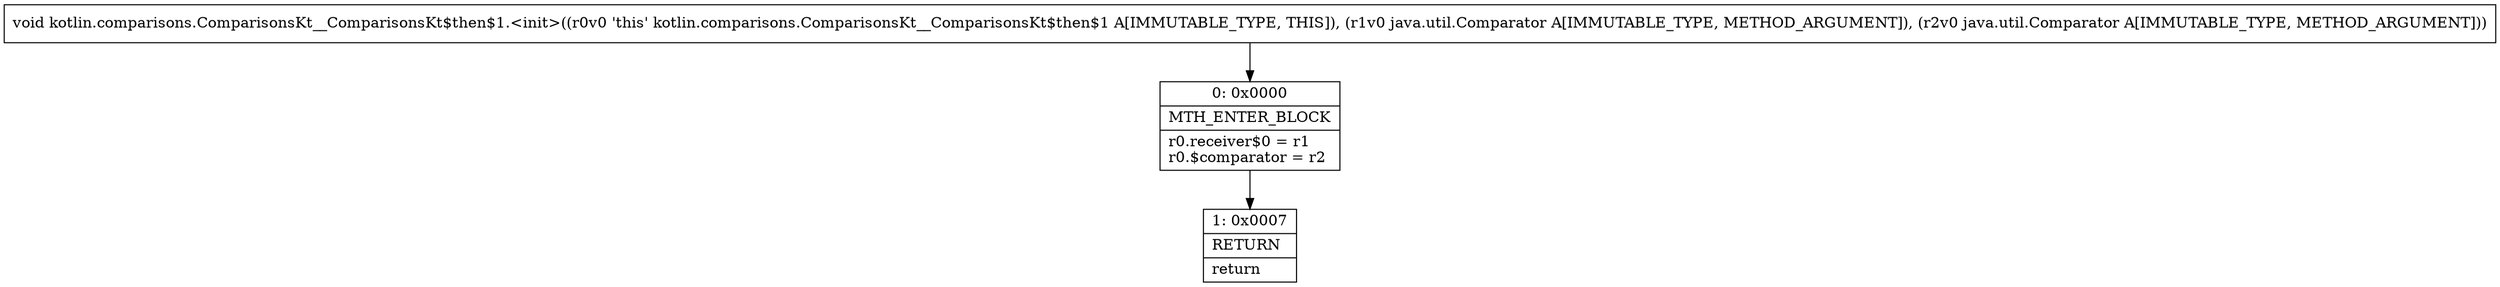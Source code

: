 digraph "CFG forkotlin.comparisons.ComparisonsKt__ComparisonsKt$then$1.\<init\>(Ljava\/util\/Comparator;Ljava\/util\/Comparator;)V" {
Node_0 [shape=record,label="{0\:\ 0x0000|MTH_ENTER_BLOCK\l|r0.receiver$0 = r1\lr0.$comparator = r2\l}"];
Node_1 [shape=record,label="{1\:\ 0x0007|RETURN\l|return\l}"];
MethodNode[shape=record,label="{void kotlin.comparisons.ComparisonsKt__ComparisonsKt$then$1.\<init\>((r0v0 'this' kotlin.comparisons.ComparisonsKt__ComparisonsKt$then$1 A[IMMUTABLE_TYPE, THIS]), (r1v0 java.util.Comparator A[IMMUTABLE_TYPE, METHOD_ARGUMENT]), (r2v0 java.util.Comparator A[IMMUTABLE_TYPE, METHOD_ARGUMENT])) }"];
MethodNode -> Node_0;
Node_0 -> Node_1;
}

